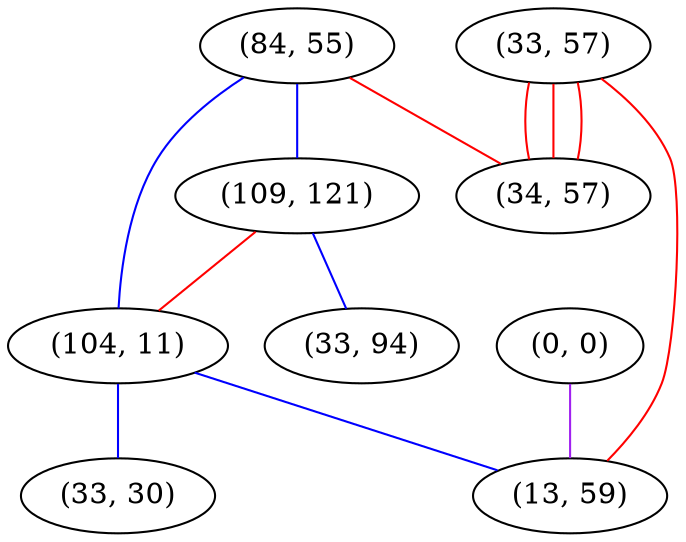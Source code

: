 graph "" {
"(84, 55)";
"(0, 0)";
"(33, 57)";
"(109, 121)";
"(104, 11)";
"(13, 59)";
"(33, 94)";
"(34, 57)";
"(33, 30)";
"(84, 55)" -- "(109, 121)"  [color=blue, key=0, weight=3];
"(84, 55)" -- "(104, 11)"  [color=blue, key=0, weight=3];
"(84, 55)" -- "(34, 57)"  [color=red, key=0, weight=1];
"(0, 0)" -- "(13, 59)"  [color=purple, key=0, weight=4];
"(33, 57)" -- "(34, 57)"  [color=red, key=0, weight=1];
"(33, 57)" -- "(34, 57)"  [color=red, key=1, weight=1];
"(33, 57)" -- "(34, 57)"  [color=red, key=2, weight=1];
"(33, 57)" -- "(13, 59)"  [color=red, key=0, weight=1];
"(109, 121)" -- "(104, 11)"  [color=red, key=0, weight=1];
"(109, 121)" -- "(33, 94)"  [color=blue, key=0, weight=3];
"(104, 11)" -- "(33, 30)"  [color=blue, key=0, weight=3];
"(104, 11)" -- "(13, 59)"  [color=blue, key=0, weight=3];
}
